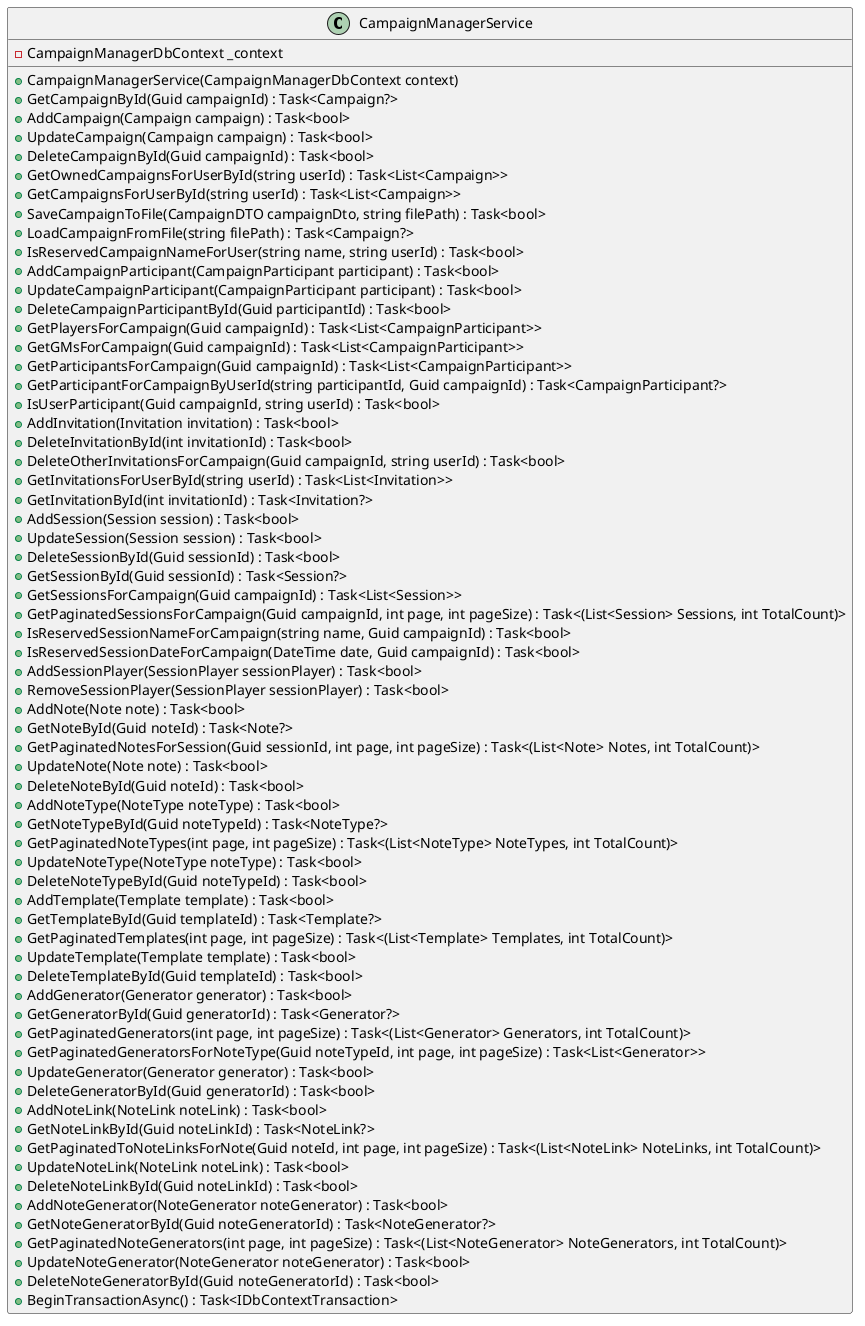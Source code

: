 ﻿@startuml

class CampaignManagerService {
    -CampaignManagerDbContext _context
    +CampaignManagerService(CampaignManagerDbContext context)
    +GetCampaignById(Guid campaignId) : Task<Campaign?>
    +AddCampaign(Campaign campaign) : Task<bool>
    +UpdateCampaign(Campaign campaign) : Task<bool>
    +DeleteCampaignById(Guid campaignId) : Task<bool>
    +GetOwnedCampaignsForUserById(string userId) : Task<List<Campaign>>
    +GetCampaignsForUserById(string userId) : Task<List<Campaign>>
    +SaveCampaignToFile(CampaignDTO campaignDto, string filePath) : Task<bool>
    +LoadCampaignFromFile(string filePath) : Task<Campaign?>
    +IsReservedCampaignNameForUser(string name, string userId) : Task<bool>
    +AddCampaignParticipant(CampaignParticipant participant) : Task<bool>
    +UpdateCampaignParticipant(CampaignParticipant participant) : Task<bool>
    +DeleteCampaignParticipantById(Guid participantId) : Task<bool>
    +GetPlayersForCampaign(Guid campaignId) : Task<List<CampaignParticipant>>
    +GetGMsForCampaign(Guid campaignId) : Task<List<CampaignParticipant>>
    +GetParticipantsForCampaign(Guid campaignId) : Task<List<CampaignParticipant>>
    +GetParticipantForCampaignByUserId(string participantId, Guid campaignId) : Task<CampaignParticipant?>
    +IsUserParticipant(Guid campaignId, string userId) : Task<bool>
    +AddInvitation(Invitation invitation) : Task<bool>
    +DeleteInvitationById(int invitationId) : Task<bool>
    +DeleteOtherInvitationsForCampaign(Guid campaignId, string userId) : Task<bool>
    +GetInvitationsForUserById(string userId) : Task<List<Invitation>>
    +GetInvitationById(int invitationId) : Task<Invitation?>
    +AddSession(Session session) : Task<bool>
    +UpdateSession(Session session) : Task<bool>
    +DeleteSessionById(Guid sessionId) : Task<bool>
    +GetSessionById(Guid sessionId) : Task<Session?>
    +GetSessionsForCampaign(Guid campaignId) : Task<List<Session>>
    +GetPaginatedSessionsForCampaign(Guid campaignId, int page, int pageSize) : Task<(List<Session> Sessions, int TotalCount)>
    +IsReservedSessionNameForCampaign(string name, Guid campaignId) : Task<bool>
    +IsReservedSessionDateForCampaign(DateTime date, Guid campaignId) : Task<bool>
    +AddSessionPlayer(SessionPlayer sessionPlayer) : Task<bool>
    +RemoveSessionPlayer(SessionPlayer sessionPlayer) : Task<bool>
    +AddNote(Note note) : Task<bool>
    +GetNoteById(Guid noteId) : Task<Note?>
    +GetPaginatedNotesForSession(Guid sessionId, int page, int pageSize) : Task<(List<Note> Notes, int TotalCount)>
    +UpdateNote(Note note) : Task<bool>
    +DeleteNoteById(Guid noteId) : Task<bool>
    +AddNoteType(NoteType noteType) : Task<bool>
    +GetNoteTypeById(Guid noteTypeId) : Task<NoteType?>
    +GetPaginatedNoteTypes(int page, int pageSize) : Task<(List<NoteType> NoteTypes, int TotalCount)>
    +UpdateNoteType(NoteType noteType) : Task<bool>
    +DeleteNoteTypeById(Guid noteTypeId) : Task<bool>
    +AddTemplate(Template template) : Task<bool>
    +GetTemplateById(Guid templateId) : Task<Template?>
    +GetPaginatedTemplates(int page, int pageSize) : Task<(List<Template> Templates, int TotalCount)>
    +UpdateTemplate(Template template) : Task<bool>
    +DeleteTemplateById(Guid templateId) : Task<bool>
    +AddGenerator(Generator generator) : Task<bool>
    +GetGeneratorById(Guid generatorId) : Task<Generator?>
    +GetPaginatedGenerators(int page, int pageSize) : Task<(List<Generator> Generators, int TotalCount)>
    +GetPaginatedGeneratorsForNoteType(Guid noteTypeId, int page, int pageSize) : Task<List<Generator>>
    +UpdateGenerator(Generator generator) : Task<bool>
    +DeleteGeneratorById(Guid generatorId) : Task<bool>
    +AddNoteLink(NoteLink noteLink) : Task<bool>
    +GetNoteLinkById(Guid noteLinkId) : Task<NoteLink?>
    +GetPaginatedToNoteLinksForNote(Guid noteId, int page, int pageSize) : Task<(List<NoteLink> NoteLinks, int TotalCount)>
    +UpdateNoteLink(NoteLink noteLink) : Task<bool>
    +DeleteNoteLinkById(Guid noteLinkId) : Task<bool>
    +AddNoteGenerator(NoteGenerator noteGenerator) : Task<bool>
    +GetNoteGeneratorById(Guid noteGeneratorId) : Task<NoteGenerator?>
    +GetPaginatedNoteGenerators(int page, int pageSize) : Task<(List<NoteGenerator> NoteGenerators, int TotalCount)>
    +UpdateNoteGenerator(NoteGenerator noteGenerator) : Task<bool>
    +DeleteNoteGeneratorById(Guid noteGeneratorId) : Task<bool>
    +BeginTransactionAsync() : Task<IDbContextTransaction>
}

@enduml